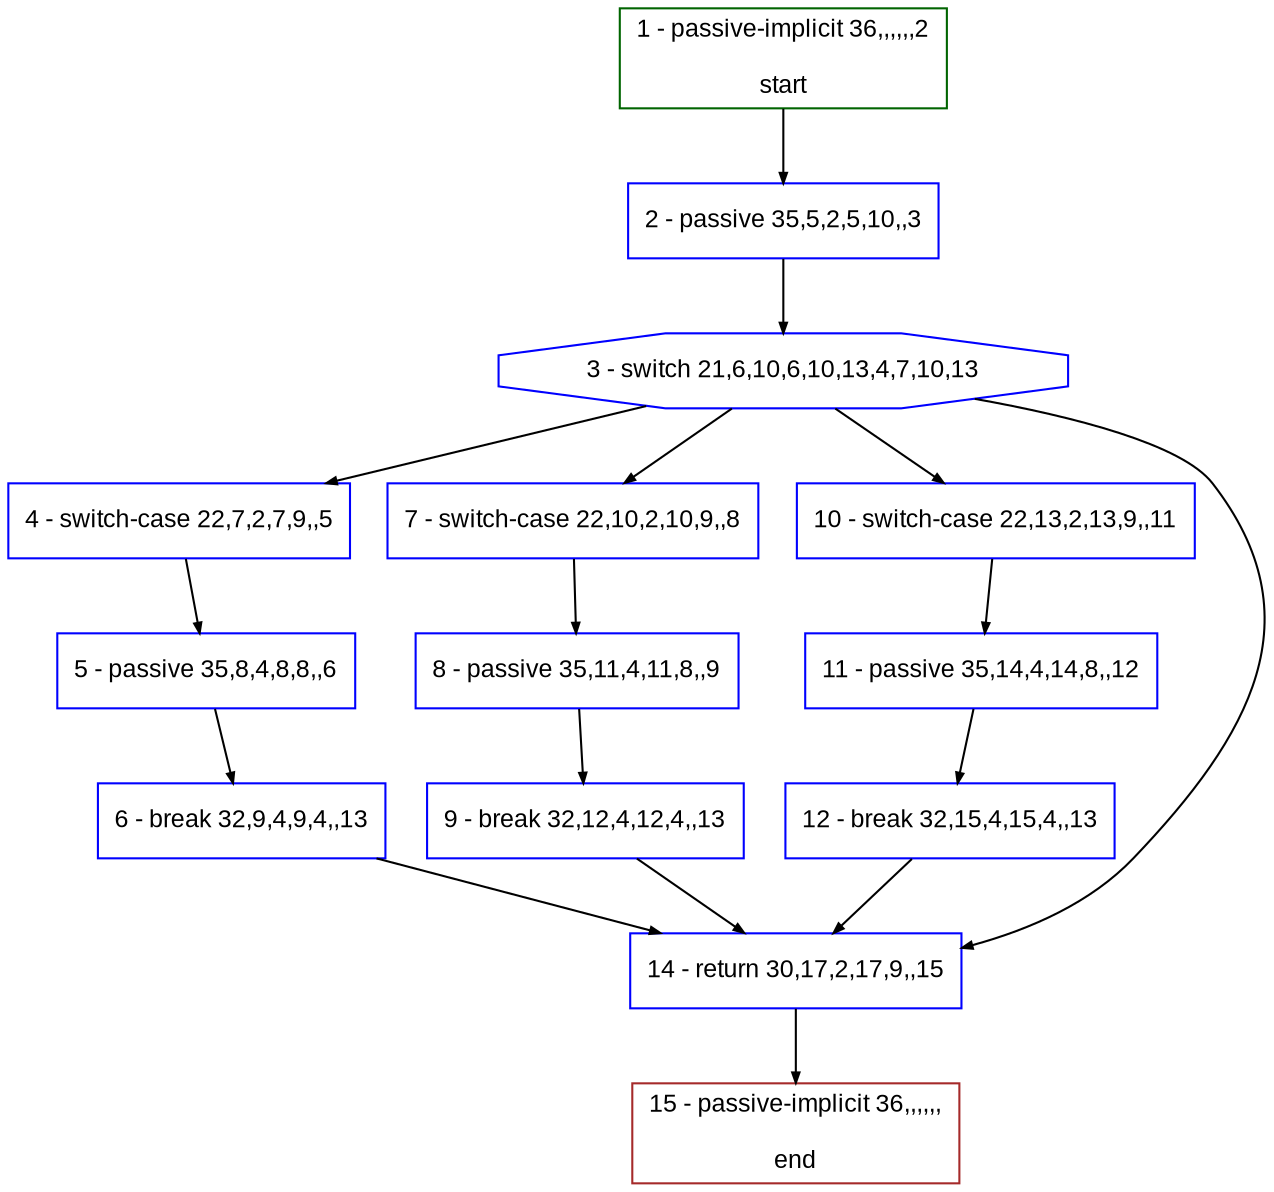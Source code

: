 digraph "" {
  graph [bgcolor="white", fillcolor="#FFFFCC", pack="true", packmode="clust", fontname="Arial", label="", fontsize="12", compound="true", style="rounded,filled"];
  node [node_initialized="no", fillcolor="white", fontname="Arial", label="", color="grey", fontsize="12", fixedsize="false", compound="true", shape="rectangle", style="filled"];
  edge [arrowtail="none", lhead="", fontcolor="black", fontname="Arial", label="", color="black", fontsize="12", arrowhead="normal", arrowsize="0.5", compound="true", ltail="", dir="forward"];
  __N1 [fillcolor="#ffffff", label="2 - passive 35,5,2,5,10,,3", color="#0000ff", shape="box", style="filled"];
  __N2 [fillcolor="#ffffff", label="1 - passive-implicit 36,,,,,,2\n\nstart", color="#006400", shape="box", style="filled"];
  __N3 [fillcolor="#ffffff", label="3 - switch 21,6,10,6,10,13,4,7,10,13", color="#0000ff", shape="octagon", style="filled"];
  __N4 [fillcolor="#ffffff", label="4 - switch-case 22,7,2,7,9,,5", color="#0000ff", shape="box", style="filled"];
  __N5 [fillcolor="#ffffff", label="7 - switch-case 22,10,2,10,9,,8", color="#0000ff", shape="box", style="filled"];
  __N6 [fillcolor="#ffffff", label="10 - switch-case 22,13,2,13,9,,11", color="#0000ff", shape="box", style="filled"];
  __N7 [fillcolor="#ffffff", label="14 - return 30,17,2,17,9,,15", color="#0000ff", shape="box", style="filled"];
  __N8 [fillcolor="#ffffff", label="5 - passive 35,8,4,8,8,,6", color="#0000ff", shape="box", style="filled"];
  __N9 [fillcolor="#ffffff", label="6 - break 32,9,4,9,4,,13", color="#0000ff", shape="box", style="filled"];
  __N10 [fillcolor="#ffffff", label="8 - passive 35,11,4,11,8,,9", color="#0000ff", shape="box", style="filled"];
  __N11 [fillcolor="#ffffff", label="9 - break 32,12,4,12,4,,13", color="#0000ff", shape="box", style="filled"];
  __N12 [fillcolor="#ffffff", label="11 - passive 35,14,4,14,8,,12", color="#0000ff", shape="box", style="filled"];
  __N13 [fillcolor="#ffffff", label="12 - break 32,15,4,15,4,,13", color="#0000ff", shape="box", style="filled"];
  __N14 [fillcolor="#ffffff", label="15 - passive-implicit 36,,,,,,\n\nend", color="#a52a2a", shape="box", style="filled"];
  __N2 -> __N1 [arrowtail="none", color="#000000", label="", arrowhead="normal", dir="forward"];
  __N1 -> __N3 [arrowtail="none", color="#000000", label="", arrowhead="normal", dir="forward"];
  __N3 -> __N4 [arrowtail="none", color="#000000", label="", arrowhead="normal", dir="forward"];
  __N3 -> __N5 [arrowtail="none", color="#000000", label="", arrowhead="normal", dir="forward"];
  __N3 -> __N6 [arrowtail="none", color="#000000", label="", arrowhead="normal", dir="forward"];
  __N3 -> __N7 [arrowtail="none", color="#000000", label="", arrowhead="normal", dir="forward"];
  __N4 -> __N8 [arrowtail="none", color="#000000", label="", arrowhead="normal", dir="forward"];
  __N8 -> __N9 [arrowtail="none", color="#000000", label="", arrowhead="normal", dir="forward"];
  __N9 -> __N7 [arrowtail="none", color="#000000", label="", arrowhead="normal", dir="forward"];
  __N5 -> __N10 [arrowtail="none", color="#000000", label="", arrowhead="normal", dir="forward"];
  __N10 -> __N11 [arrowtail="none", color="#000000", label="", arrowhead="normal", dir="forward"];
  __N11 -> __N7 [arrowtail="none", color="#000000", label="", arrowhead="normal", dir="forward"];
  __N6 -> __N12 [arrowtail="none", color="#000000", label="", arrowhead="normal", dir="forward"];
  __N12 -> __N13 [arrowtail="none", color="#000000", label="", arrowhead="normal", dir="forward"];
  __N13 -> __N7 [arrowtail="none", color="#000000", label="", arrowhead="normal", dir="forward"];
  __N7 -> __N14 [arrowtail="none", color="#000000", label="", arrowhead="normal", dir="forward"];
}
